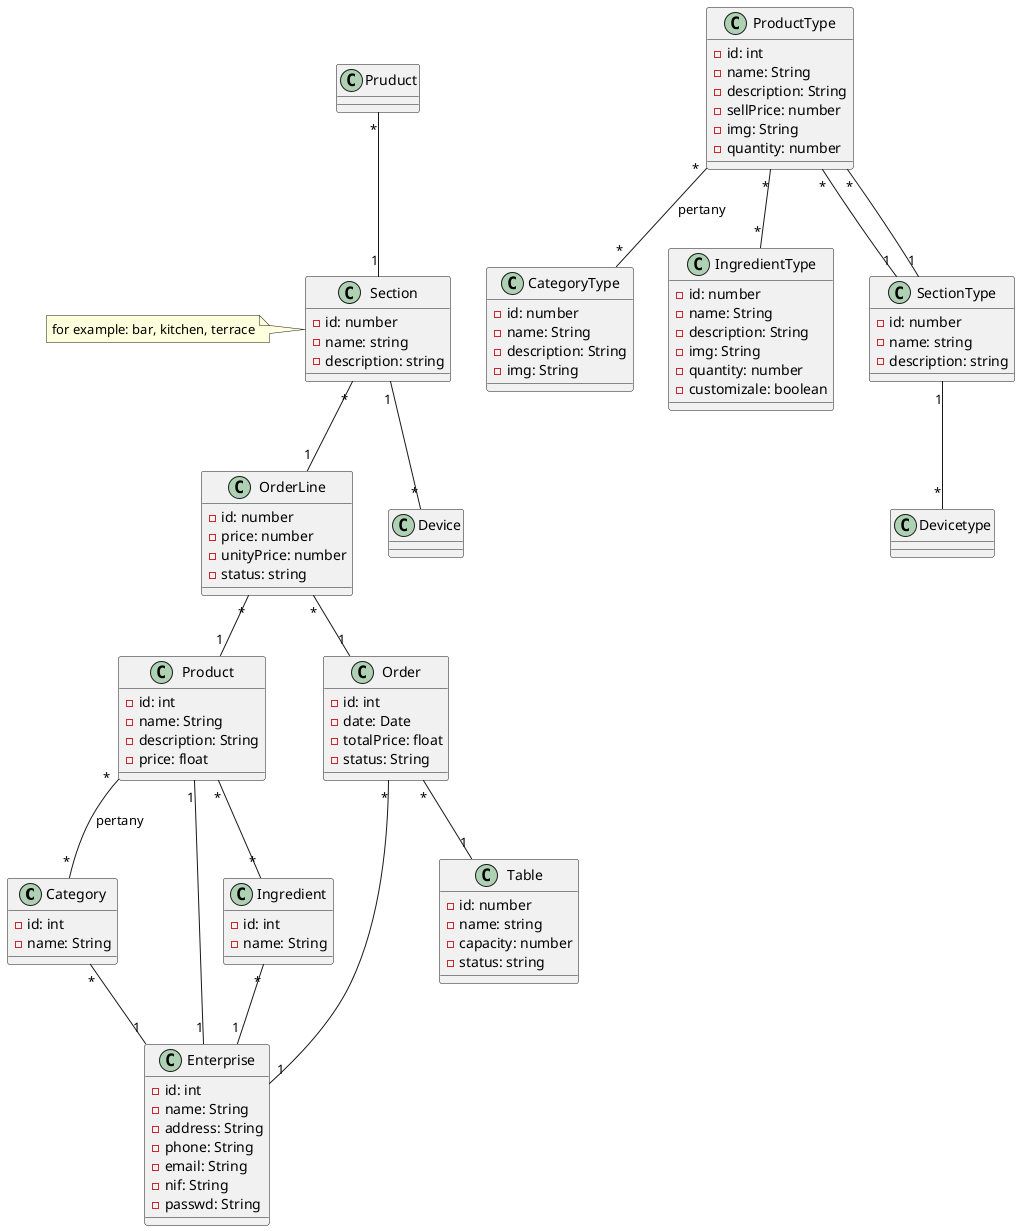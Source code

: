 @startuml barAssistant

class Category {
  - id: int
  - name: String
}
class CategoryType{
  - id: number
  - name: String
  - description: String
  - img: String
}

class Product {
  - id: int
  - name: String
  - description: String
  - price: float
}

class Enterprise {
  - id: int
  - name: String
  - address: String
  - phone: String
  - email: String
  - nif: String
  - passwd: String
}

class Ingredient {
  - id: int
  - name: String
}
class IngredientType{
  - id: number
  - name: String
  - description: String
  - img: String
  - quantity: number
  -customizale: boolean
}

class ProductType {
  - id: int
  - name: String
  - description: String
  - sellPrice: number
  - img: String
  - quantity: number
}
class Order {
  - id: int
  - date: Date
  - totalPrice: float
  - status: String
}
class Table {
  - id: number
  - name: string
  - capacity: number
  - status: string
}
class OrderLine {
  - id: number
  - price: number
  - unityPrice: number
  - status: string
}
class SectionType{
  - id: number
  - name: string
  - description: string
}
class Device{

}
class Devicetype{

}
class Section{
  - id: number
  - name: string
  - description: string
}
note left of Section
  for example: bar, kitchen, terrace
end note

Section "*" -- "1" OrderLine
Section "1" -- "*" Device
SectionType "1" -- "*" Devicetype
ProductType "*" -- "1" SectionType
Product "1" -- "1" Enterprise
Pruduct "*" -- "1" Section
Order "*" -- "1" Enterprise
Order "*" -- "1" Table
OrderLine "*" -- "1" Order
OrderLine "*" -- "1" Product

ProductType"*" -- "*" IngredientType
Product "*" -- "*" Ingredient

ProductType "*" -- "*" CategoryType : pertany
Product "*" -- "*" Category : pertany
Category "*" -- "1" Enterprise
Ingredient "*" -- "1" Enterprise
ProductType "*" -- "1" SectionType

@enduml



